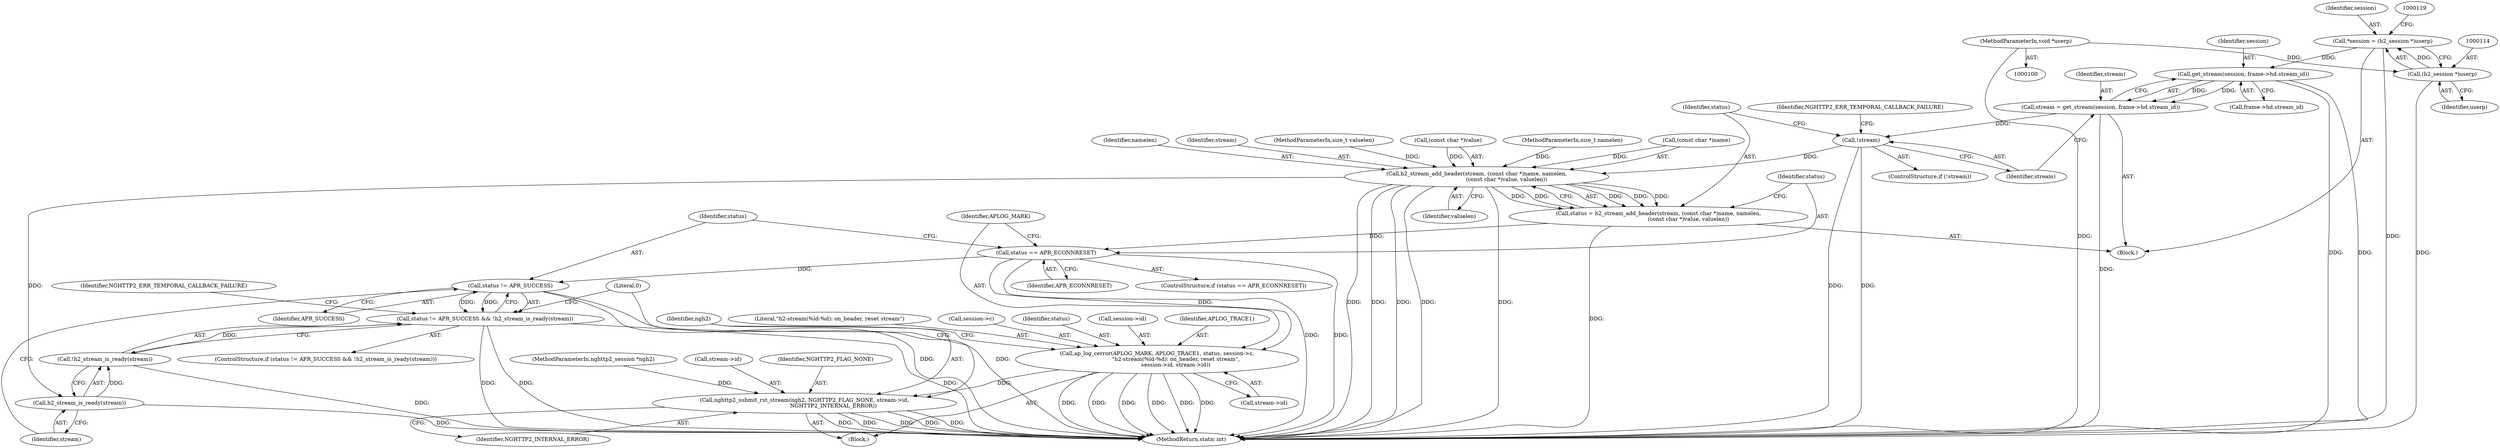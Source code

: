 digraph "0_httpd_29c63b786ae028d82405421585e91283c8fa0da3@pointer" {
"1000111" [label="(Call,*session = (h2_session *)userp)"];
"1000113" [label="(Call,(h2_session *)userp)"];
"1000108" [label="(MethodParameterIn,void *userp)"];
"1000123" [label="(Call,get_stream(session, frame->hd.stream_id))"];
"1000121" [label="(Call,stream = get_stream(session, frame->hd.stream_id))"];
"1000131" [label="(Call,!stream)"];
"1000138" [label="(Call,h2_stream_add_header(stream, (const char *)name, namelen,\n                                   (const char *)value, valuelen))"];
"1000136" [label="(Call,status = h2_stream_add_header(stream, (const char *)name, namelen,\n                                   (const char *)value, valuelen))"];
"1000149" [label="(Call,status == APR_ECONNRESET)"];
"1000153" [label="(Call,ap_log_cerror(APLOG_MARK, APLOG_TRACE1, status, session->c,\n                      \"h2-stream(%ld-%d): on_header, reset stream\",\n                      session->id, stream->id))"];
"1000167" [label="(Call,nghttp2_submit_rst_stream(ngh2, NGHTTP2_FLAG_NONE, stream->id,\n                                  NGHTTP2_INTERNAL_ERROR))"];
"1000177" [label="(Call,status != APR_SUCCESS)"];
"1000176" [label="(Call,status != APR_SUCCESS && !h2_stream_is_ready(stream))"];
"1000181" [label="(Call,h2_stream_is_ready(stream))"];
"1000180" [label="(Call,!h2_stream_is_ready(stream))"];
"1000185" [label="(Identifier,NGHTTP2_ERR_TEMPORAL_CALLBACK_FAILURE)"];
"1000160" [label="(Literal,\"h2-stream(%ld-%d): on_header, reset stream\")"];
"1000135" [label="(Identifier,NGHTTP2_ERR_TEMPORAL_CALLBACK_FAILURE)"];
"1000157" [label="(Call,session->c)"];
"1000138" [label="(Call,h2_stream_add_header(stream, (const char *)name, namelen,\n                                   (const char *)value, valuelen))"];
"1000104" [label="(MethodParameterIn,size_t namelen)"];
"1000150" [label="(Identifier,status)"];
"1000156" [label="(Identifier,status)"];
"1000111" [label="(Call,*session = (h2_session *)userp)"];
"1000187" [label="(Literal,0)"];
"1000115" [label="(Identifier,userp)"];
"1000161" [label="(Call,session->id)"];
"1000175" [label="(ControlStructure,if (status != APR_SUCCESS && !h2_stream_is_ready(stream)))"];
"1000132" [label="(Identifier,stream)"];
"1000155" [label="(Identifier,APLOG_TRACE1)"];
"1000122" [label="(Identifier,stream)"];
"1000130" [label="(ControlStructure,if (!stream))"];
"1000108" [label="(MethodParameterIn,void *userp)"];
"1000177" [label="(Call,status != APR_SUCCESS)"];
"1000176" [label="(Call,status != APR_SUCCESS && !h2_stream_is_ready(stream))"];
"1000169" [label="(Identifier,NGHTTP2_FLAG_NONE)"];
"1000179" [label="(Identifier,APR_SUCCESS)"];
"1000148" [label="(ControlStructure,if (status == APR_ECONNRESET))"];
"1000109" [label="(Block,)"];
"1000136" [label="(Call,status = h2_stream_add_header(stream, (const char *)name, namelen,\n                                   (const char *)value, valuelen))"];
"1000125" [label="(Call,frame->hd.stream_id)"];
"1000170" [label="(Call,stream->id)"];
"1000168" [label="(Identifier,ngh2)"];
"1000140" [label="(Call,(const char *)name)"];
"1000143" [label="(Identifier,namelen)"];
"1000188" [label="(MethodReturn,static int)"];
"1000181" [label="(Call,h2_stream_is_ready(stream))"];
"1000154" [label="(Identifier,APLOG_MARK)"];
"1000167" [label="(Call,nghttp2_submit_rst_stream(ngh2, NGHTTP2_FLAG_NONE, stream->id,\n                                  NGHTTP2_INTERNAL_ERROR))"];
"1000131" [label="(Call,!stream)"];
"1000149" [label="(Call,status == APR_ECONNRESET)"];
"1000121" [label="(Call,stream = get_stream(session, frame->hd.stream_id))"];
"1000164" [label="(Call,stream->id)"];
"1000178" [label="(Identifier,status)"];
"1000182" [label="(Identifier,stream)"];
"1000113" [label="(Call,(h2_session *)userp)"];
"1000173" [label="(Identifier,NGHTTP2_INTERNAL_ERROR)"];
"1000112" [label="(Identifier,session)"];
"1000153" [label="(Call,ap_log_cerror(APLOG_MARK, APLOG_TRACE1, status, session->c,\n                      \"h2-stream(%ld-%d): on_header, reset stream\",\n                      session->id, stream->id))"];
"1000147" [label="(Identifier,valuelen)"];
"1000151" [label="(Identifier,APR_ECONNRESET)"];
"1000180" [label="(Call,!h2_stream_is_ready(stream))"];
"1000101" [label="(MethodParameterIn,nghttp2_session *ngh2)"];
"1000152" [label="(Block,)"];
"1000139" [label="(Identifier,stream)"];
"1000106" [label="(MethodParameterIn,size_t valuelen)"];
"1000144" [label="(Call,(const char *)value)"];
"1000137" [label="(Identifier,status)"];
"1000123" [label="(Call,get_stream(session, frame->hd.stream_id))"];
"1000124" [label="(Identifier,session)"];
"1000111" -> "1000109"  [label="AST: "];
"1000111" -> "1000113"  [label="CFG: "];
"1000112" -> "1000111"  [label="AST: "];
"1000113" -> "1000111"  [label="AST: "];
"1000119" -> "1000111"  [label="CFG: "];
"1000111" -> "1000188"  [label="DDG: "];
"1000113" -> "1000111"  [label="DDG: "];
"1000111" -> "1000123"  [label="DDG: "];
"1000113" -> "1000115"  [label="CFG: "];
"1000114" -> "1000113"  [label="AST: "];
"1000115" -> "1000113"  [label="AST: "];
"1000113" -> "1000188"  [label="DDG: "];
"1000108" -> "1000113"  [label="DDG: "];
"1000108" -> "1000100"  [label="AST: "];
"1000108" -> "1000188"  [label="DDG: "];
"1000123" -> "1000121"  [label="AST: "];
"1000123" -> "1000125"  [label="CFG: "];
"1000124" -> "1000123"  [label="AST: "];
"1000125" -> "1000123"  [label="AST: "];
"1000121" -> "1000123"  [label="CFG: "];
"1000123" -> "1000188"  [label="DDG: "];
"1000123" -> "1000188"  [label="DDG: "];
"1000123" -> "1000121"  [label="DDG: "];
"1000123" -> "1000121"  [label="DDG: "];
"1000121" -> "1000109"  [label="AST: "];
"1000122" -> "1000121"  [label="AST: "];
"1000132" -> "1000121"  [label="CFG: "];
"1000121" -> "1000188"  [label="DDG: "];
"1000121" -> "1000131"  [label="DDG: "];
"1000131" -> "1000130"  [label="AST: "];
"1000131" -> "1000132"  [label="CFG: "];
"1000132" -> "1000131"  [label="AST: "];
"1000135" -> "1000131"  [label="CFG: "];
"1000137" -> "1000131"  [label="CFG: "];
"1000131" -> "1000188"  [label="DDG: "];
"1000131" -> "1000188"  [label="DDG: "];
"1000131" -> "1000138"  [label="DDG: "];
"1000138" -> "1000136"  [label="AST: "];
"1000138" -> "1000147"  [label="CFG: "];
"1000139" -> "1000138"  [label="AST: "];
"1000140" -> "1000138"  [label="AST: "];
"1000143" -> "1000138"  [label="AST: "];
"1000144" -> "1000138"  [label="AST: "];
"1000147" -> "1000138"  [label="AST: "];
"1000136" -> "1000138"  [label="CFG: "];
"1000138" -> "1000188"  [label="DDG: "];
"1000138" -> "1000188"  [label="DDG: "];
"1000138" -> "1000188"  [label="DDG: "];
"1000138" -> "1000188"  [label="DDG: "];
"1000138" -> "1000188"  [label="DDG: "];
"1000138" -> "1000136"  [label="DDG: "];
"1000138" -> "1000136"  [label="DDG: "];
"1000138" -> "1000136"  [label="DDG: "];
"1000138" -> "1000136"  [label="DDG: "];
"1000138" -> "1000136"  [label="DDG: "];
"1000140" -> "1000138"  [label="DDG: "];
"1000104" -> "1000138"  [label="DDG: "];
"1000144" -> "1000138"  [label="DDG: "];
"1000106" -> "1000138"  [label="DDG: "];
"1000138" -> "1000181"  [label="DDG: "];
"1000136" -> "1000109"  [label="AST: "];
"1000137" -> "1000136"  [label="AST: "];
"1000150" -> "1000136"  [label="CFG: "];
"1000136" -> "1000188"  [label="DDG: "];
"1000136" -> "1000149"  [label="DDG: "];
"1000149" -> "1000148"  [label="AST: "];
"1000149" -> "1000151"  [label="CFG: "];
"1000150" -> "1000149"  [label="AST: "];
"1000151" -> "1000149"  [label="AST: "];
"1000154" -> "1000149"  [label="CFG: "];
"1000178" -> "1000149"  [label="CFG: "];
"1000149" -> "1000188"  [label="DDG: "];
"1000149" -> "1000188"  [label="DDG: "];
"1000149" -> "1000153"  [label="DDG: "];
"1000149" -> "1000177"  [label="DDG: "];
"1000153" -> "1000152"  [label="AST: "];
"1000153" -> "1000164"  [label="CFG: "];
"1000154" -> "1000153"  [label="AST: "];
"1000155" -> "1000153"  [label="AST: "];
"1000156" -> "1000153"  [label="AST: "];
"1000157" -> "1000153"  [label="AST: "];
"1000160" -> "1000153"  [label="AST: "];
"1000161" -> "1000153"  [label="AST: "];
"1000164" -> "1000153"  [label="AST: "];
"1000168" -> "1000153"  [label="CFG: "];
"1000153" -> "1000188"  [label="DDG: "];
"1000153" -> "1000188"  [label="DDG: "];
"1000153" -> "1000188"  [label="DDG: "];
"1000153" -> "1000188"  [label="DDG: "];
"1000153" -> "1000188"  [label="DDG: "];
"1000153" -> "1000188"  [label="DDG: "];
"1000153" -> "1000167"  [label="DDG: "];
"1000167" -> "1000152"  [label="AST: "];
"1000167" -> "1000173"  [label="CFG: "];
"1000168" -> "1000167"  [label="AST: "];
"1000169" -> "1000167"  [label="AST: "];
"1000170" -> "1000167"  [label="AST: "];
"1000173" -> "1000167"  [label="AST: "];
"1000187" -> "1000167"  [label="CFG: "];
"1000167" -> "1000188"  [label="DDG: "];
"1000167" -> "1000188"  [label="DDG: "];
"1000167" -> "1000188"  [label="DDG: "];
"1000167" -> "1000188"  [label="DDG: "];
"1000167" -> "1000188"  [label="DDG: "];
"1000101" -> "1000167"  [label="DDG: "];
"1000177" -> "1000176"  [label="AST: "];
"1000177" -> "1000179"  [label="CFG: "];
"1000178" -> "1000177"  [label="AST: "];
"1000179" -> "1000177"  [label="AST: "];
"1000182" -> "1000177"  [label="CFG: "];
"1000176" -> "1000177"  [label="CFG: "];
"1000177" -> "1000188"  [label="DDG: "];
"1000177" -> "1000188"  [label="DDG: "];
"1000177" -> "1000176"  [label="DDG: "];
"1000177" -> "1000176"  [label="DDG: "];
"1000176" -> "1000175"  [label="AST: "];
"1000176" -> "1000180"  [label="CFG: "];
"1000180" -> "1000176"  [label="AST: "];
"1000185" -> "1000176"  [label="CFG: "];
"1000187" -> "1000176"  [label="CFG: "];
"1000176" -> "1000188"  [label="DDG: "];
"1000176" -> "1000188"  [label="DDG: "];
"1000176" -> "1000188"  [label="DDG: "];
"1000180" -> "1000176"  [label="DDG: "];
"1000181" -> "1000180"  [label="AST: "];
"1000181" -> "1000182"  [label="CFG: "];
"1000182" -> "1000181"  [label="AST: "];
"1000180" -> "1000181"  [label="CFG: "];
"1000181" -> "1000188"  [label="DDG: "];
"1000181" -> "1000180"  [label="DDG: "];
"1000180" -> "1000188"  [label="DDG: "];
}
